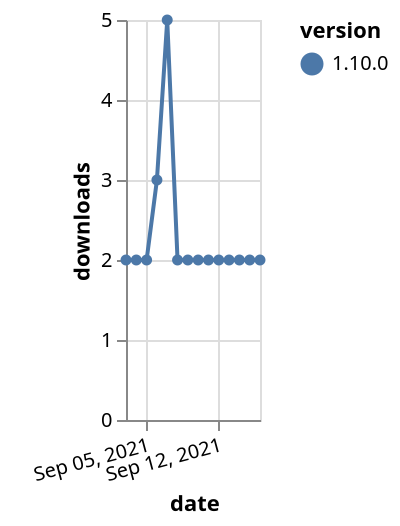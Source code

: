 {"$schema": "https://vega.github.io/schema/vega-lite/v5.json", "description": "A simple bar chart with embedded data.", "data": {"values": [{"date": "2021-09-03", "total": 3643, "delta": 2, "version": "1.10.0"}, {"date": "2021-09-04", "total": 3645, "delta": 2, "version": "1.10.0"}, {"date": "2021-09-05", "total": 3647, "delta": 2, "version": "1.10.0"}, {"date": "2021-09-06", "total": 3650, "delta": 3, "version": "1.10.0"}, {"date": "2021-09-07", "total": 3655, "delta": 5, "version": "1.10.0"}, {"date": "2021-09-08", "total": 3657, "delta": 2, "version": "1.10.0"}, {"date": "2021-09-09", "total": 3659, "delta": 2, "version": "1.10.0"}, {"date": "2021-09-10", "total": 3661, "delta": 2, "version": "1.10.0"}, {"date": "2021-09-11", "total": 3663, "delta": 2, "version": "1.10.0"}, {"date": "2021-09-12", "total": 3665, "delta": 2, "version": "1.10.0"}, {"date": "2021-09-13", "total": 3667, "delta": 2, "version": "1.10.0"}, {"date": "2021-09-14", "total": 3669, "delta": 2, "version": "1.10.0"}, {"date": "2021-09-15", "total": 3671, "delta": 2, "version": "1.10.0"}, {"date": "2021-09-16", "total": 3673, "delta": 2, "version": "1.10.0"}]}, "width": "container", "mark": {"type": "line", "point": {"filled": true}}, "encoding": {"x": {"field": "date", "type": "temporal", "timeUnit": "yearmonthdate", "title": "date", "axis": {"labelAngle": -15}}, "y": {"field": "delta", "type": "quantitative", "title": "downloads"}, "color": {"field": "version", "type": "nominal"}, "tooltip": {"field": "delta"}}}